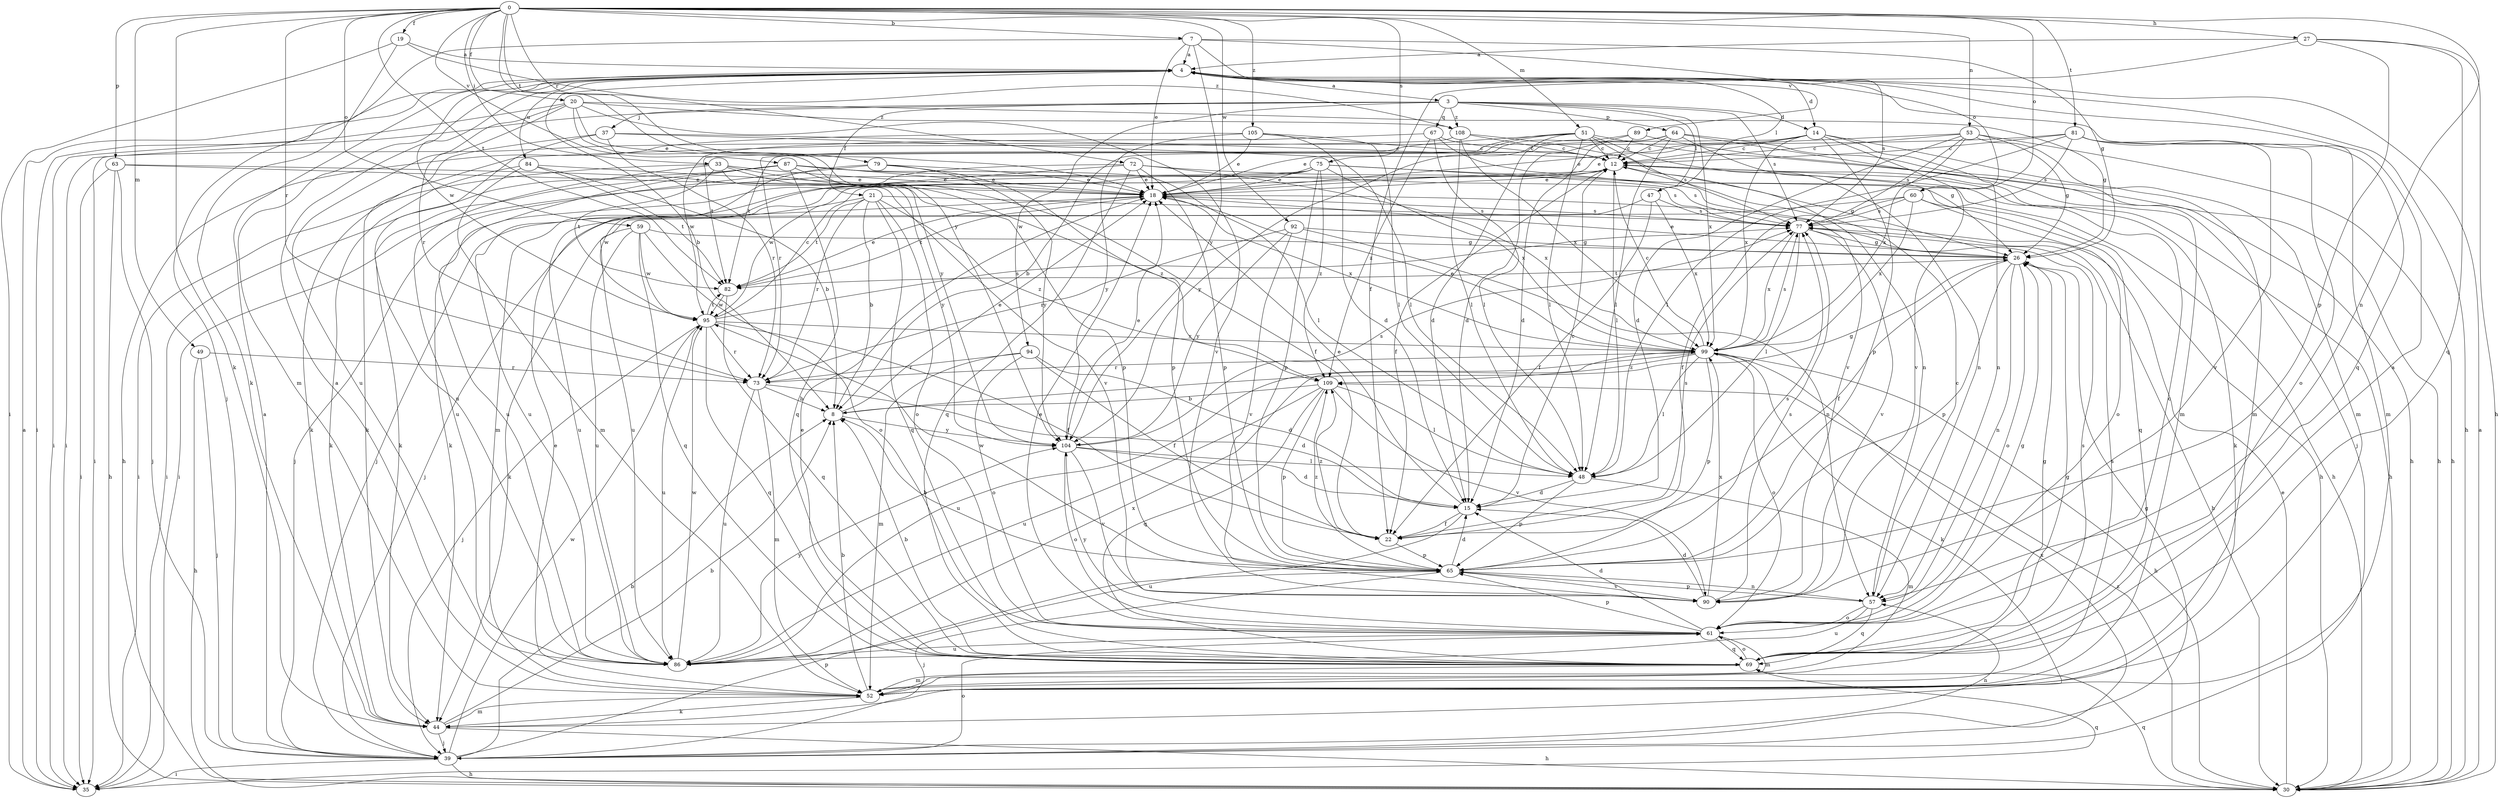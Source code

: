 strict digraph  {
0;
3;
4;
7;
8;
12;
14;
15;
18;
19;
20;
21;
22;
26;
27;
30;
33;
35;
37;
39;
44;
47;
48;
49;
51;
52;
53;
57;
59;
60;
61;
63;
64;
65;
67;
69;
72;
73;
75;
77;
79;
81;
82;
84;
86;
87;
89;
90;
92;
94;
95;
99;
104;
105;
108;
109;
0 -> 7  [label=b];
0 -> 19  [label=f];
0 -> 20  [label=f];
0 -> 27  [label=h];
0 -> 33  [label=i];
0 -> 44  [label=k];
0 -> 49  [label=m];
0 -> 51  [label=m];
0 -> 53  [label=n];
0 -> 57  [label=n];
0 -> 59  [label=o];
0 -> 60  [label=o];
0 -> 63  [label=p];
0 -> 72  [label=r];
0 -> 73  [label=r];
0 -> 75  [label=s];
0 -> 79  [label=t];
0 -> 81  [label=t];
0 -> 82  [label=t];
0 -> 87  [label=v];
0 -> 92  [label=w];
0 -> 104  [label=y];
0 -> 105  [label=z];
3 -> 14  [label=d];
3 -> 21  [label=f];
3 -> 35  [label=i];
3 -> 37  [label=j];
3 -> 47  [label=l];
3 -> 64  [label=p];
3 -> 67  [label=q];
3 -> 77  [label=s];
3 -> 94  [label=w];
3 -> 99  [label=x];
3 -> 108  [label=z];
4 -> 3  [label=a];
4 -> 8  [label=b];
4 -> 14  [label=d];
4 -> 30  [label=h];
4 -> 35  [label=i];
4 -> 47  [label=l];
4 -> 52  [label=m];
4 -> 69  [label=q];
4 -> 77  [label=s];
4 -> 84  [label=u];
4 -> 95  [label=w];
7 -> 4  [label=a];
7 -> 18  [label=e];
7 -> 26  [label=g];
7 -> 39  [label=j];
7 -> 60  [label=o];
7 -> 89  [label=v];
7 -> 104  [label=y];
8 -> 18  [label=e];
8 -> 26  [label=g];
8 -> 104  [label=y];
12 -> 18  [label=e];
12 -> 22  [label=f];
12 -> 26  [label=g];
12 -> 30  [label=h];
12 -> 44  [label=k];
12 -> 48  [label=l];
12 -> 95  [label=w];
14 -> 12  [label=c];
14 -> 18  [label=e];
14 -> 52  [label=m];
14 -> 57  [label=n];
14 -> 65  [label=p];
14 -> 82  [label=t];
14 -> 90  [label=v];
14 -> 99  [label=x];
15 -> 12  [label=c];
15 -> 18  [label=e];
15 -> 22  [label=f];
15 -> 86  [label=u];
18 -> 77  [label=s];
18 -> 82  [label=t];
18 -> 99  [label=x];
19 -> 4  [label=a];
19 -> 35  [label=i];
19 -> 44  [label=k];
19 -> 108  [label=z];
20 -> 18  [label=e];
20 -> 26  [label=g];
20 -> 35  [label=i];
20 -> 73  [label=r];
20 -> 86  [label=u];
20 -> 90  [label=v];
20 -> 104  [label=y];
20 -> 108  [label=z];
21 -> 8  [label=b];
21 -> 61  [label=o];
21 -> 69  [label=q];
21 -> 73  [label=r];
21 -> 77  [label=s];
21 -> 82  [label=t];
21 -> 86  [label=u];
21 -> 109  [label=z];
22 -> 65  [label=p];
22 -> 77  [label=s];
22 -> 109  [label=z];
26 -> 18  [label=e];
26 -> 22  [label=f];
26 -> 57  [label=n];
26 -> 61  [label=o];
26 -> 65  [label=p];
26 -> 82  [label=t];
27 -> 4  [label=a];
27 -> 22  [label=f];
27 -> 30  [label=h];
27 -> 65  [label=p];
27 -> 69  [label=q];
30 -> 4  [label=a];
30 -> 18  [label=e];
30 -> 69  [label=q];
30 -> 109  [label=z];
33 -> 18  [label=e];
33 -> 35  [label=i];
33 -> 65  [label=p];
33 -> 82  [label=t];
33 -> 86  [label=u];
33 -> 104  [label=y];
33 -> 109  [label=z];
35 -> 4  [label=a];
35 -> 69  [label=q];
37 -> 12  [label=c];
37 -> 44  [label=k];
37 -> 48  [label=l];
37 -> 73  [label=r];
37 -> 86  [label=u];
39 -> 4  [label=a];
39 -> 8  [label=b];
39 -> 26  [label=g];
39 -> 30  [label=h];
39 -> 35  [label=i];
39 -> 57  [label=n];
39 -> 61  [label=o];
39 -> 65  [label=p];
39 -> 95  [label=w];
39 -> 99  [label=x];
44 -> 8  [label=b];
44 -> 30  [label=h];
44 -> 39  [label=j];
44 -> 52  [label=m];
47 -> 22  [label=f];
47 -> 39  [label=j];
47 -> 77  [label=s];
47 -> 99  [label=x];
48 -> 15  [label=d];
48 -> 52  [label=m];
48 -> 65  [label=p];
49 -> 30  [label=h];
49 -> 39  [label=j];
49 -> 73  [label=r];
51 -> 8  [label=b];
51 -> 12  [label=c];
51 -> 15  [label=d];
51 -> 30  [label=h];
51 -> 48  [label=l];
51 -> 57  [label=n];
51 -> 73  [label=r];
51 -> 77  [label=s];
51 -> 82  [label=t];
52 -> 4  [label=a];
52 -> 8  [label=b];
52 -> 18  [label=e];
52 -> 26  [label=g];
52 -> 44  [label=k];
52 -> 77  [label=s];
53 -> 12  [label=c];
53 -> 15  [label=d];
53 -> 18  [label=e];
53 -> 26  [label=g];
53 -> 30  [label=h];
53 -> 52  [label=m];
53 -> 77  [label=s];
53 -> 99  [label=x];
57 -> 12  [label=c];
57 -> 61  [label=o];
57 -> 65  [label=p];
57 -> 69  [label=q];
57 -> 86  [label=u];
59 -> 26  [label=g];
59 -> 44  [label=k];
59 -> 61  [label=o];
59 -> 69  [label=q];
59 -> 86  [label=u];
59 -> 95  [label=w];
60 -> 22  [label=f];
60 -> 61  [label=o];
60 -> 69  [label=q];
60 -> 77  [label=s];
60 -> 86  [label=u];
60 -> 99  [label=x];
61 -> 12  [label=c];
61 -> 15  [label=d];
61 -> 18  [label=e];
61 -> 26  [label=g];
61 -> 52  [label=m];
61 -> 65  [label=p];
61 -> 69  [label=q];
61 -> 86  [label=u];
61 -> 104  [label=y];
63 -> 18  [label=e];
63 -> 30  [label=h];
63 -> 35  [label=i];
63 -> 39  [label=j];
63 -> 90  [label=v];
64 -> 12  [label=c];
64 -> 15  [label=d];
64 -> 26  [label=g];
64 -> 30  [label=h];
64 -> 48  [label=l];
64 -> 52  [label=m];
64 -> 104  [label=y];
65 -> 8  [label=b];
65 -> 15  [label=d];
65 -> 39  [label=j];
65 -> 57  [label=n];
65 -> 77  [label=s];
65 -> 90  [label=v];
65 -> 95  [label=w];
65 -> 109  [label=z];
67 -> 12  [label=c];
67 -> 48  [label=l];
67 -> 90  [label=v];
67 -> 95  [label=w];
67 -> 109  [label=z];
69 -> 4  [label=a];
69 -> 8  [label=b];
69 -> 18  [label=e];
69 -> 26  [label=g];
69 -> 52  [label=m];
69 -> 61  [label=o];
69 -> 77  [label=s];
72 -> 18  [label=e];
72 -> 30  [label=h];
72 -> 44  [label=k];
72 -> 65  [label=p];
72 -> 69  [label=q];
72 -> 86  [label=u];
72 -> 99  [label=x];
73 -> 8  [label=b];
73 -> 15  [label=d];
73 -> 52  [label=m];
73 -> 86  [label=u];
75 -> 18  [label=e];
75 -> 30  [label=h];
75 -> 35  [label=i];
75 -> 39  [label=j];
75 -> 52  [label=m];
75 -> 65  [label=p];
75 -> 77  [label=s];
75 -> 99  [label=x];
75 -> 109  [label=z];
77 -> 26  [label=g];
77 -> 30  [label=h];
77 -> 48  [label=l];
77 -> 90  [label=v];
77 -> 99  [label=x];
79 -> 18  [label=e];
79 -> 39  [label=j];
79 -> 65  [label=p];
79 -> 95  [label=w];
79 -> 104  [label=y];
81 -> 12  [label=c];
81 -> 35  [label=i];
81 -> 48  [label=l];
81 -> 52  [label=m];
81 -> 61  [label=o];
81 -> 77  [label=s];
81 -> 90  [label=v];
82 -> 18  [label=e];
82 -> 69  [label=q];
82 -> 95  [label=w];
84 -> 8  [label=b];
84 -> 18  [label=e];
84 -> 44  [label=k];
84 -> 52  [label=m];
84 -> 82  [label=t];
86 -> 95  [label=w];
86 -> 99  [label=x];
86 -> 104  [label=y];
87 -> 18  [label=e];
87 -> 22  [label=f];
87 -> 35  [label=i];
87 -> 44  [label=k];
87 -> 48  [label=l];
87 -> 69  [label=q];
87 -> 77  [label=s];
87 -> 86  [label=u];
89 -> 12  [label=c];
89 -> 15  [label=d];
89 -> 18  [label=e];
89 -> 39  [label=j];
90 -> 15  [label=d];
90 -> 77  [label=s];
90 -> 99  [label=x];
92 -> 26  [label=g];
92 -> 57  [label=n];
92 -> 73  [label=r];
92 -> 90  [label=v];
92 -> 104  [label=y];
94 -> 15  [label=d];
94 -> 22  [label=f];
94 -> 52  [label=m];
94 -> 61  [label=o];
94 -> 73  [label=r];
95 -> 12  [label=c];
95 -> 22  [label=f];
95 -> 39  [label=j];
95 -> 69  [label=q];
95 -> 73  [label=r];
95 -> 77  [label=s];
95 -> 82  [label=t];
95 -> 86  [label=u];
95 -> 99  [label=x];
99 -> 12  [label=c];
99 -> 18  [label=e];
99 -> 30  [label=h];
99 -> 44  [label=k];
99 -> 48  [label=l];
99 -> 61  [label=o];
99 -> 65  [label=p];
99 -> 73  [label=r];
99 -> 77  [label=s];
99 -> 86  [label=u];
99 -> 109  [label=z];
104 -> 15  [label=d];
104 -> 18  [label=e];
104 -> 48  [label=l];
104 -> 61  [label=o];
104 -> 77  [label=s];
104 -> 90  [label=v];
105 -> 12  [label=c];
105 -> 15  [label=d];
105 -> 18  [label=e];
105 -> 30  [label=h];
105 -> 48  [label=l];
105 -> 104  [label=y];
108 -> 12  [label=c];
108 -> 44  [label=k];
108 -> 48  [label=l];
108 -> 57  [label=n];
108 -> 99  [label=x];
109 -> 8  [label=b];
109 -> 48  [label=l];
109 -> 65  [label=p];
109 -> 69  [label=q];
109 -> 86  [label=u];
109 -> 90  [label=v];
}
